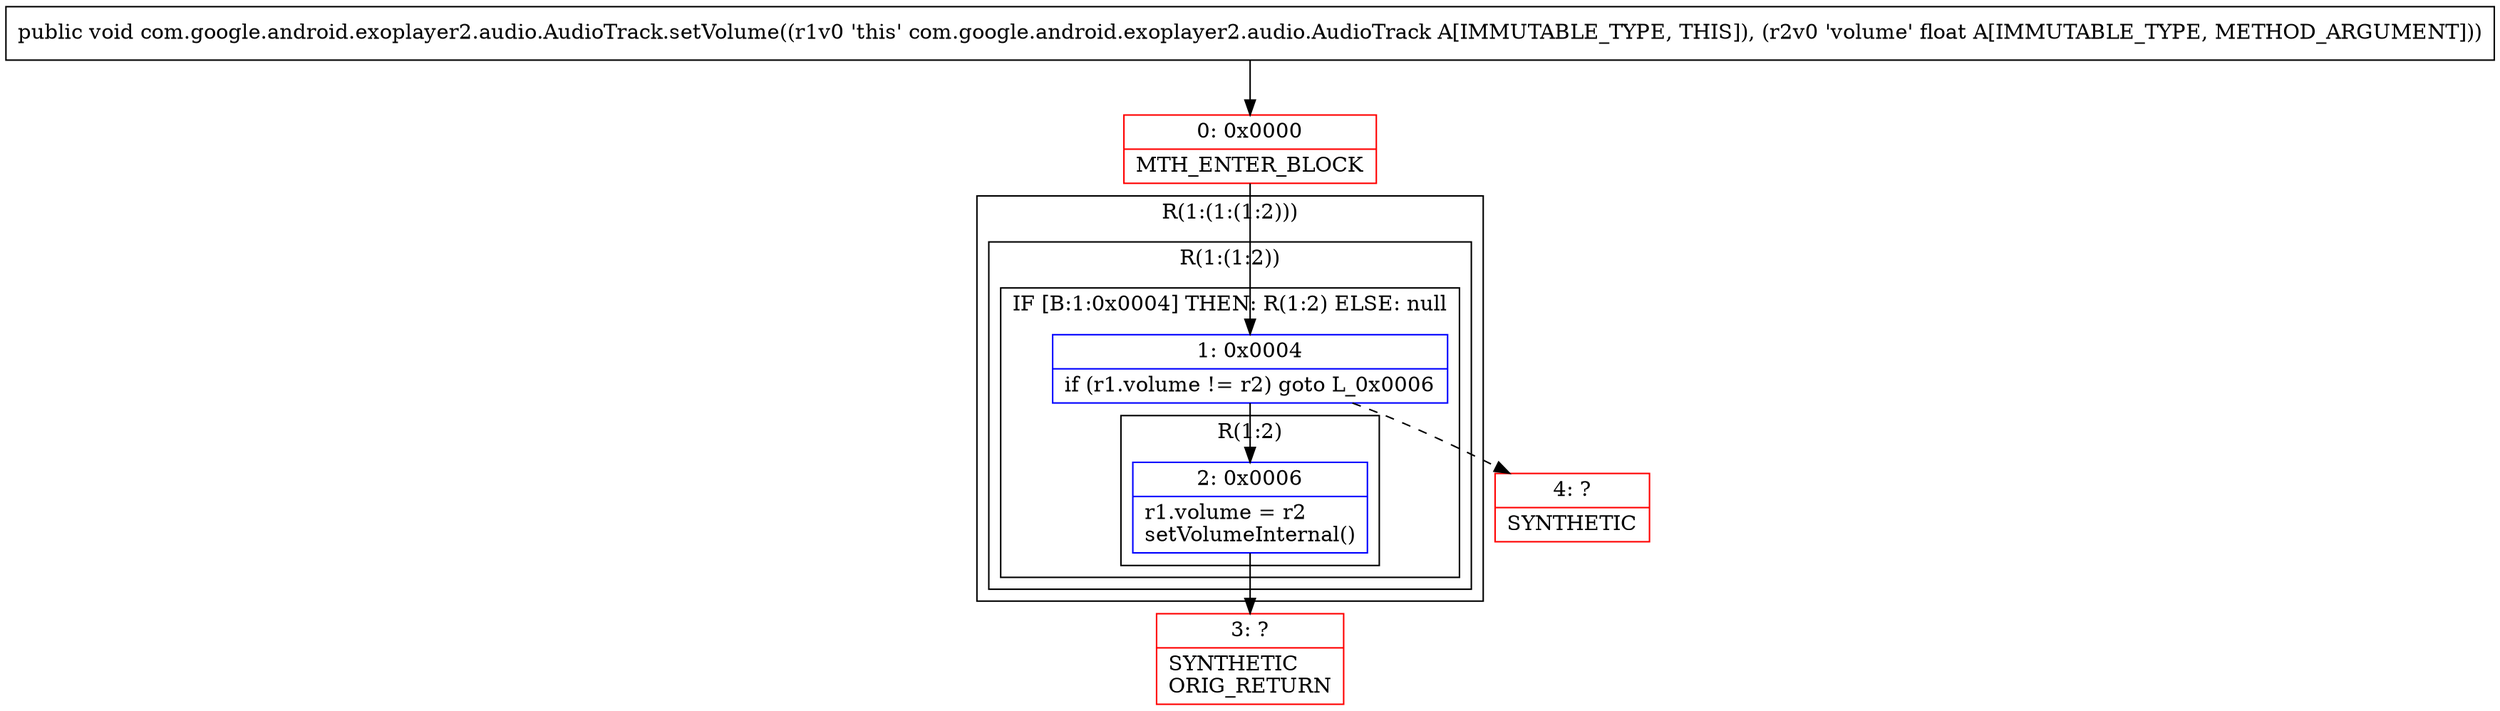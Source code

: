 digraph "CFG forcom.google.android.exoplayer2.audio.AudioTrack.setVolume(F)V" {
subgraph cluster_Region_1263480234 {
label = "R(1:(1:(1:2)))";
node [shape=record,color=blue];
subgraph cluster_Region_2017096730 {
label = "R(1:(1:2))";
node [shape=record,color=blue];
subgraph cluster_IfRegion_1169349307 {
label = "IF [B:1:0x0004] THEN: R(1:2) ELSE: null";
node [shape=record,color=blue];
Node_1 [shape=record,label="{1\:\ 0x0004|if (r1.volume != r2) goto L_0x0006\l}"];
subgraph cluster_Region_293331997 {
label = "R(1:2)";
node [shape=record,color=blue];
Node_2 [shape=record,label="{2\:\ 0x0006|r1.volume = r2\lsetVolumeInternal()\l}"];
}
}
}
}
Node_0 [shape=record,color=red,label="{0\:\ 0x0000|MTH_ENTER_BLOCK\l}"];
Node_3 [shape=record,color=red,label="{3\:\ ?|SYNTHETIC\lORIG_RETURN\l}"];
Node_4 [shape=record,color=red,label="{4\:\ ?|SYNTHETIC\l}"];
MethodNode[shape=record,label="{public void com.google.android.exoplayer2.audio.AudioTrack.setVolume((r1v0 'this' com.google.android.exoplayer2.audio.AudioTrack A[IMMUTABLE_TYPE, THIS]), (r2v0 'volume' float A[IMMUTABLE_TYPE, METHOD_ARGUMENT])) }"];
MethodNode -> Node_0;
Node_1 -> Node_2;
Node_1 -> Node_4[style=dashed];
Node_2 -> Node_3;
Node_0 -> Node_1;
}

